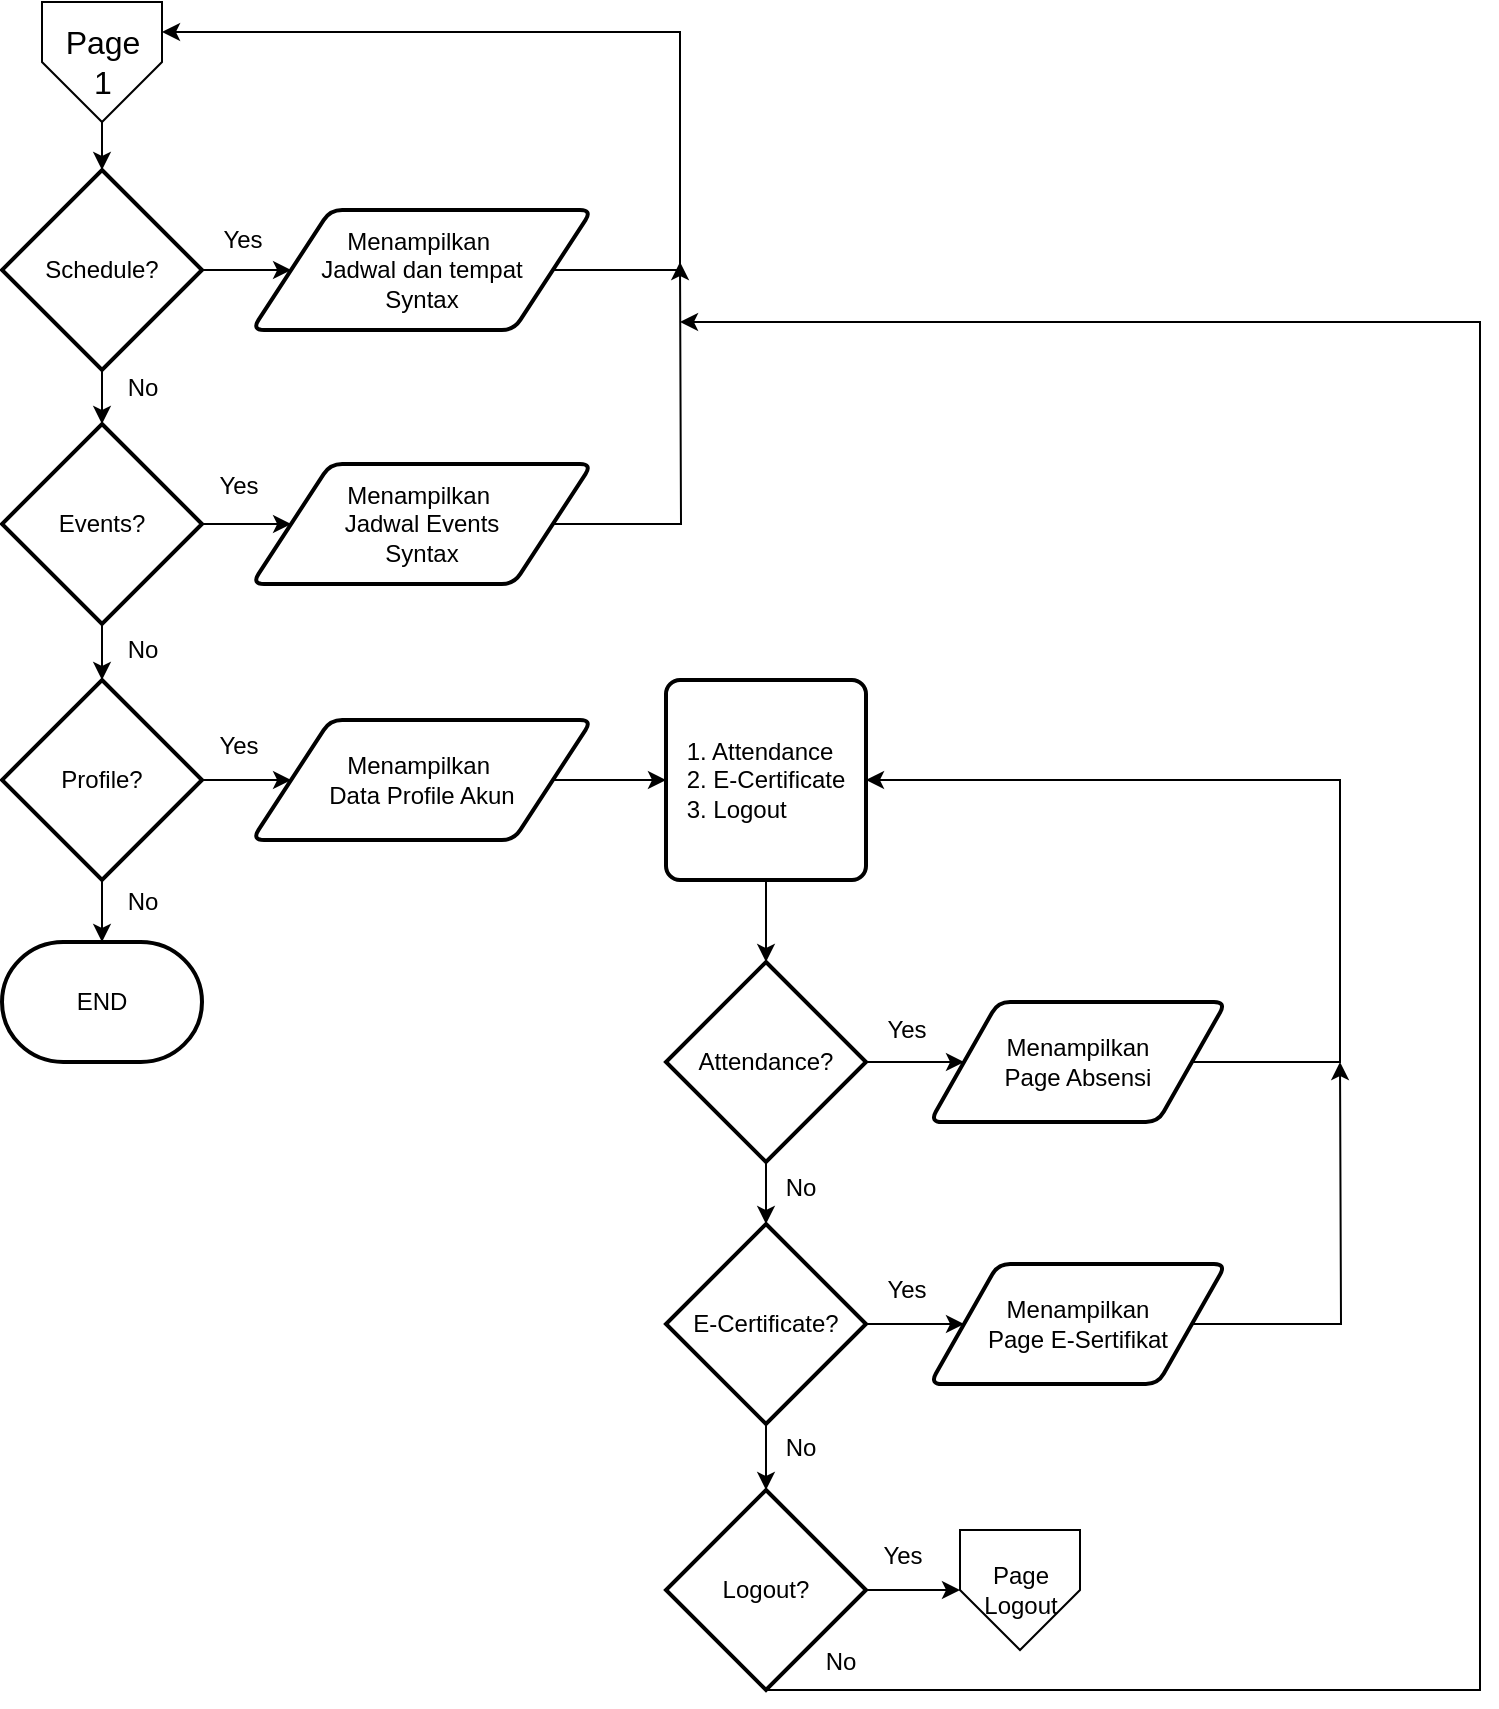 <mxfile version="24.7.6">
  <diagram name="Page-1" id="a8UIe7vdmMAAO8bH5ttX">
    <mxGraphModel dx="1518" dy="719" grid="1" gridSize="10" guides="1" tooltips="1" connect="1" arrows="1" fold="1" page="1" pageScale="1" pageWidth="827" pageHeight="1169" math="0" shadow="0">
      <root>
        <mxCell id="0" />
        <mxCell id="1" parent="0" />
        <mxCell id="h8VWl4SBBmZREgqOAzla-1" value="&lt;font style=&quot;font-size: 16px;&quot;&gt;Page&lt;/font&gt;&lt;div&gt;&lt;font style=&quot;font-size: 16px;&quot;&gt;1&lt;/font&gt;&lt;/div&gt;" style="verticalLabelPosition=middle;verticalAlign=middle;html=1;shape=offPageConnector;rounded=0;size=0.5;labelPosition=center;align=center;" parent="1" vertex="1">
          <mxGeometry x="72" y="151" width="60" height="60" as="geometry" />
        </mxCell>
        <mxCell id="h8VWl4SBBmZREgqOAzla-12" style="edgeStyle=orthogonalEdgeStyle;rounded=0;orthogonalLoop=1;jettySize=auto;html=1;exitX=1;exitY=0.5;exitDx=0;exitDy=0;exitPerimeter=0;entryX=0;entryY=0.5;entryDx=0;entryDy=0;" parent="1" source="h8VWl4SBBmZREgqOAzla-2" target="h8VWl4SBBmZREgqOAzla-10" edge="1">
          <mxGeometry relative="1" as="geometry" />
        </mxCell>
        <mxCell id="h8VWl4SBBmZREgqOAzla-2" value="Schedule?" style="strokeWidth=2;html=1;shape=mxgraph.flowchart.decision;whiteSpace=wrap;" parent="1" vertex="1">
          <mxGeometry x="52" y="235" width="100" height="100" as="geometry" />
        </mxCell>
        <mxCell id="h8VWl4SBBmZREgqOAzla-3" style="edgeStyle=orthogonalEdgeStyle;rounded=0;orthogonalLoop=1;jettySize=auto;html=1;exitX=0.5;exitY=1;exitDx=0;exitDy=0;entryX=0.5;entryY=0;entryDx=0;entryDy=0;entryPerimeter=0;" parent="1" source="h8VWl4SBBmZREgqOAzla-1" target="h8VWl4SBBmZREgqOAzla-2" edge="1">
          <mxGeometry relative="1" as="geometry" />
        </mxCell>
        <mxCell id="h8VWl4SBBmZREgqOAzla-14" style="edgeStyle=orthogonalEdgeStyle;rounded=0;orthogonalLoop=1;jettySize=auto;html=1;exitX=1;exitY=0.5;exitDx=0;exitDy=0;exitPerimeter=0;entryX=0;entryY=0.5;entryDx=0;entryDy=0;" parent="1" source="h8VWl4SBBmZREgqOAzla-4" target="h8VWl4SBBmZREgqOAzla-13" edge="1">
          <mxGeometry relative="1" as="geometry" />
        </mxCell>
        <mxCell id="h8VWl4SBBmZREgqOAzla-4" value="Events?" style="strokeWidth=2;html=1;shape=mxgraph.flowchart.decision;whiteSpace=wrap;" parent="1" vertex="1">
          <mxGeometry x="52" y="362" width="100" height="100" as="geometry" />
        </mxCell>
        <mxCell id="h8VWl4SBBmZREgqOAzla-5" style="edgeStyle=orthogonalEdgeStyle;rounded=0;orthogonalLoop=1;jettySize=auto;html=1;exitX=0.5;exitY=1;exitDx=0;exitDy=0;exitPerimeter=0;entryX=0.5;entryY=0;entryDx=0;entryDy=0;entryPerimeter=0;" parent="1" source="h8VWl4SBBmZREgqOAzla-2" target="h8VWl4SBBmZREgqOAzla-4" edge="1">
          <mxGeometry relative="1" as="geometry" />
        </mxCell>
        <mxCell id="h8VWl4SBBmZREgqOAzla-17" value="" style="edgeStyle=orthogonalEdgeStyle;rounded=0;orthogonalLoop=1;jettySize=auto;html=1;" parent="1" source="h8VWl4SBBmZREgqOAzla-6" target="h8VWl4SBBmZREgqOAzla-16" edge="1">
          <mxGeometry relative="1" as="geometry" />
        </mxCell>
        <mxCell id="h8VWl4SBBmZREgqOAzla-23" value="" style="edgeStyle=orthogonalEdgeStyle;rounded=0;orthogonalLoop=1;jettySize=auto;html=1;" parent="1" source="h8VWl4SBBmZREgqOAzla-6" target="h8VWl4SBBmZREgqOAzla-22" edge="1">
          <mxGeometry relative="1" as="geometry" />
        </mxCell>
        <mxCell id="h8VWl4SBBmZREgqOAzla-6" value="Profile?" style="strokeWidth=2;html=1;shape=mxgraph.flowchart.decision;whiteSpace=wrap;" parent="1" vertex="1">
          <mxGeometry x="52" y="490" width="100" height="100" as="geometry" />
        </mxCell>
        <mxCell id="h8VWl4SBBmZREgqOAzla-7" style="edgeStyle=orthogonalEdgeStyle;rounded=0;orthogonalLoop=1;jettySize=auto;html=1;exitX=0.5;exitY=1;exitDx=0;exitDy=0;exitPerimeter=0;entryX=0.5;entryY=0;entryDx=0;entryDy=0;entryPerimeter=0;" parent="1" source="h8VWl4SBBmZREgqOAzla-4" target="h8VWl4SBBmZREgqOAzla-6" edge="1">
          <mxGeometry relative="1" as="geometry" />
        </mxCell>
        <mxCell id="h8VWl4SBBmZREgqOAzla-8" value="No" style="text;html=1;align=center;verticalAlign=middle;resizable=0;points=[];autosize=1;strokeColor=none;fillColor=none;" parent="1" vertex="1">
          <mxGeometry x="102" y="329" width="40" height="30" as="geometry" />
        </mxCell>
        <mxCell id="h8VWl4SBBmZREgqOAzla-9" value="No" style="text;html=1;align=center;verticalAlign=middle;resizable=0;points=[];autosize=1;strokeColor=none;fillColor=none;" parent="1" vertex="1">
          <mxGeometry x="102" y="460" width="40" height="30" as="geometry" />
        </mxCell>
        <mxCell id="h8VWl4SBBmZREgqOAzla-25" style="edgeStyle=orthogonalEdgeStyle;rounded=0;orthogonalLoop=1;jettySize=auto;html=1;exitX=1;exitY=0.5;exitDx=0;exitDy=0;entryX=1;entryY=0.25;entryDx=0;entryDy=0;" parent="1" source="h8VWl4SBBmZREgqOAzla-10" target="h8VWl4SBBmZREgqOAzla-1" edge="1">
          <mxGeometry relative="1" as="geometry">
            <mxPoint x="391" y="171" as="targetPoint" />
            <Array as="points">
              <mxPoint x="391" y="285" />
              <mxPoint x="391" y="166" />
            </Array>
          </mxGeometry>
        </mxCell>
        <mxCell id="h8VWl4SBBmZREgqOAzla-10" value="Menampilkan&amp;nbsp;&lt;div&gt;Jadwal dan tempat&lt;div&gt;Syntax&lt;/div&gt;&lt;/div&gt;" style="shape=parallelogram;html=1;strokeWidth=2;perimeter=parallelogramPerimeter;whiteSpace=wrap;rounded=1;arcSize=12;size=0.23;" parent="1" vertex="1">
          <mxGeometry x="177" y="255" width="170" height="60" as="geometry" />
        </mxCell>
        <mxCell id="h8VWl4SBBmZREgqOAzla-24" style="edgeStyle=orthogonalEdgeStyle;rounded=0;orthogonalLoop=1;jettySize=auto;html=1;exitX=1;exitY=0.5;exitDx=0;exitDy=0;" parent="1" source="h8VWl4SBBmZREgqOAzla-13" edge="1">
          <mxGeometry relative="1" as="geometry">
            <mxPoint x="391" y="281" as="targetPoint" />
          </mxGeometry>
        </mxCell>
        <mxCell id="h8VWl4SBBmZREgqOAzla-13" value="Menampilkan&amp;nbsp;&lt;div&gt;Jadwal Events&lt;div&gt;Syntax&lt;/div&gt;&lt;/div&gt;" style="shape=parallelogram;html=1;strokeWidth=2;perimeter=parallelogramPerimeter;whiteSpace=wrap;rounded=1;arcSize=12;size=0.23;" parent="1" vertex="1">
          <mxGeometry x="177" y="382" width="170" height="60" as="geometry" />
        </mxCell>
        <mxCell id="h8VWl4SBBmZREgqOAzla-27" value="" style="edgeStyle=orthogonalEdgeStyle;rounded=0;orthogonalLoop=1;jettySize=auto;html=1;" parent="1" source="h8VWl4SBBmZREgqOAzla-16" target="h8VWl4SBBmZREgqOAzla-26" edge="1">
          <mxGeometry relative="1" as="geometry" />
        </mxCell>
        <mxCell id="h8VWl4SBBmZREgqOAzla-16" value="Menampilkan&amp;nbsp;&lt;div&gt;Data Profile Akun&lt;/div&gt;" style="shape=parallelogram;html=1;strokeWidth=2;perimeter=parallelogramPerimeter;whiteSpace=wrap;rounded=1;arcSize=12;size=0.23;" parent="1" vertex="1">
          <mxGeometry x="177" y="510" width="170" height="60" as="geometry" />
        </mxCell>
        <mxCell id="h8VWl4SBBmZREgqOAzla-22" value="END" style="strokeWidth=2;html=1;shape=mxgraph.flowchart.terminator;whiteSpace=wrap;" parent="1" vertex="1">
          <mxGeometry x="52" y="621" width="100" height="60" as="geometry" />
        </mxCell>
        <mxCell id="h8VWl4SBBmZREgqOAzla-38" value="" style="edgeStyle=orthogonalEdgeStyle;rounded=0;orthogonalLoop=1;jettySize=auto;html=1;" parent="1" source="h8VWl4SBBmZREgqOAzla-26" target="h8VWl4SBBmZREgqOAzla-28" edge="1">
          <mxGeometry relative="1" as="geometry" />
        </mxCell>
        <mxCell id="h8VWl4SBBmZREgqOAzla-26" value="&lt;div style=&quot;text-align: justify;&quot;&gt;&lt;span style=&quot;background-color: initial;&quot;&gt;1. Attendance&lt;/span&gt;&lt;/div&gt;&lt;div style=&quot;text-align: justify;&quot;&gt;2. E-Certificate&lt;/div&gt;&lt;div style=&quot;text-align: justify;&quot;&gt;3. Logout&lt;/div&gt;" style="rounded=1;whiteSpace=wrap;html=1;absoluteArcSize=1;arcSize=14;strokeWidth=2;" parent="1" vertex="1">
          <mxGeometry x="384" y="490" width="100" height="100" as="geometry" />
        </mxCell>
        <mxCell id="h8VWl4SBBmZREgqOAzla-31" value="" style="edgeStyle=orthogonalEdgeStyle;rounded=0;orthogonalLoop=1;jettySize=auto;html=1;" parent="1" source="h8VWl4SBBmZREgqOAzla-28" target="h8VWl4SBBmZREgqOAzla-30" edge="1">
          <mxGeometry relative="1" as="geometry" />
        </mxCell>
        <mxCell id="h8VWl4SBBmZREgqOAzla-34" value="" style="edgeStyle=orthogonalEdgeStyle;rounded=0;orthogonalLoop=1;jettySize=auto;html=1;" parent="1" source="h8VWl4SBBmZREgqOAzla-28" target="h8VWl4SBBmZREgqOAzla-33" edge="1">
          <mxGeometry relative="1" as="geometry" />
        </mxCell>
        <mxCell id="h8VWl4SBBmZREgqOAzla-28" value="Attendance?" style="strokeWidth=2;html=1;shape=mxgraph.flowchart.decision;whiteSpace=wrap;" parent="1" vertex="1">
          <mxGeometry x="384" y="631" width="100" height="100" as="geometry" />
        </mxCell>
        <mxCell id="h8VWl4SBBmZREgqOAzla-45" style="edgeStyle=orthogonalEdgeStyle;rounded=0;orthogonalLoop=1;jettySize=auto;html=1;exitX=1;exitY=0.5;exitDx=0;exitDy=0;entryX=1;entryY=0.5;entryDx=0;entryDy=0;" parent="1" source="h8VWl4SBBmZREgqOAzla-30" target="h8VWl4SBBmZREgqOAzla-26" edge="1">
          <mxGeometry relative="1" as="geometry">
            <mxPoint x="721" y="541" as="targetPoint" />
            <Array as="points">
              <mxPoint x="721" y="681" />
              <mxPoint x="721" y="540" />
            </Array>
          </mxGeometry>
        </mxCell>
        <mxCell id="h8VWl4SBBmZREgqOAzla-30" value="Menampilkan&lt;div&gt;Page Absensi&lt;/div&gt;" style="shape=parallelogram;html=1;strokeWidth=2;perimeter=parallelogramPerimeter;whiteSpace=wrap;rounded=1;arcSize=12;size=0.23;" parent="1" vertex="1">
          <mxGeometry x="516" y="651" width="148" height="60" as="geometry" />
        </mxCell>
        <mxCell id="h8VWl4SBBmZREgqOAzla-32" value="Yes" style="text;html=1;align=center;verticalAlign=middle;resizable=0;points=[];autosize=1;strokeColor=none;fillColor=none;" parent="1" vertex="1">
          <mxGeometry x="484" y="650" width="40" height="30" as="geometry" />
        </mxCell>
        <mxCell id="h8VWl4SBBmZREgqOAzla-36" value="" style="edgeStyle=orthogonalEdgeStyle;rounded=0;orthogonalLoop=1;jettySize=auto;html=1;" parent="1" source="h8VWl4SBBmZREgqOAzla-33" target="h8VWl4SBBmZREgqOAzla-35" edge="1">
          <mxGeometry relative="1" as="geometry" />
        </mxCell>
        <mxCell id="h8VWl4SBBmZREgqOAzla-40" value="" style="edgeStyle=orthogonalEdgeStyle;rounded=0;orthogonalLoop=1;jettySize=auto;html=1;" parent="1" source="h8VWl4SBBmZREgqOAzla-33" target="h8VWl4SBBmZREgqOAzla-39" edge="1">
          <mxGeometry relative="1" as="geometry" />
        </mxCell>
        <mxCell id="h8VWl4SBBmZREgqOAzla-33" value="E-Certificate?" style="strokeWidth=2;html=1;shape=mxgraph.flowchart.decision;whiteSpace=wrap;" parent="1" vertex="1">
          <mxGeometry x="384" y="762" width="100" height="100" as="geometry" />
        </mxCell>
        <mxCell id="h8VWl4SBBmZREgqOAzla-44" style="edgeStyle=orthogonalEdgeStyle;rounded=0;orthogonalLoop=1;jettySize=auto;html=1;exitX=1;exitY=0.5;exitDx=0;exitDy=0;" parent="1" source="h8VWl4SBBmZREgqOAzla-35" edge="1">
          <mxGeometry relative="1" as="geometry">
            <mxPoint x="721" y="681" as="targetPoint" />
          </mxGeometry>
        </mxCell>
        <mxCell id="h8VWl4SBBmZREgqOAzla-35" value="Menampilkan&lt;div&gt;Page E-Sertifikat&lt;/div&gt;" style="shape=parallelogram;html=1;strokeWidth=2;perimeter=parallelogramPerimeter;whiteSpace=wrap;rounded=1;arcSize=12;size=0.23;" parent="1" vertex="1">
          <mxGeometry x="516" y="782" width="148" height="60" as="geometry" />
        </mxCell>
        <mxCell id="h8VWl4SBBmZREgqOAzla-37" value="Yes" style="text;html=1;align=center;verticalAlign=middle;resizable=0;points=[];autosize=1;strokeColor=none;fillColor=none;" parent="1" vertex="1">
          <mxGeometry x="484" y="780" width="40" height="30" as="geometry" />
        </mxCell>
        <mxCell id="h8VWl4SBBmZREgqOAzla-42" style="edgeStyle=elbowEdgeStyle;rounded=0;orthogonalLoop=1;jettySize=auto;html=1;exitX=0.5;exitY=1;exitDx=0;exitDy=0;exitPerimeter=0;" parent="1" source="h8VWl4SBBmZREgqOAzla-39" edge="1">
          <mxGeometry relative="1" as="geometry">
            <mxPoint x="391" y="311" as="targetPoint" />
            <Array as="points">
              <mxPoint x="791" y="301" />
              <mxPoint x="791" y="311" />
              <mxPoint x="791" y="641" />
            </Array>
          </mxGeometry>
        </mxCell>
        <mxCell id="rnC_e2ocY_XepABSWmFq-2" value="" style="edgeStyle=orthogonalEdgeStyle;rounded=0;orthogonalLoop=1;jettySize=auto;html=1;" edge="1" parent="1" source="h8VWl4SBBmZREgqOAzla-39" target="rnC_e2ocY_XepABSWmFq-1">
          <mxGeometry relative="1" as="geometry" />
        </mxCell>
        <mxCell id="h8VWl4SBBmZREgqOAzla-39" value="Logout?" style="strokeWidth=2;html=1;shape=mxgraph.flowchart.decision;whiteSpace=wrap;" parent="1" vertex="1">
          <mxGeometry x="384" y="895" width="100" height="100" as="geometry" />
        </mxCell>
        <mxCell id="h8VWl4SBBmZREgqOAzla-43" value="No" style="text;html=1;align=center;verticalAlign=middle;resizable=0;points=[];autosize=1;strokeColor=none;fillColor=none;" parent="1" vertex="1">
          <mxGeometry x="451" y="966" width="40" height="30" as="geometry" />
        </mxCell>
        <mxCell id="h8VWl4SBBmZREgqOAzla-46" value="No" style="text;html=1;align=center;verticalAlign=middle;resizable=0;points=[];autosize=1;strokeColor=none;fillColor=none;" parent="1" vertex="1">
          <mxGeometry x="431" y="729" width="40" height="30" as="geometry" />
        </mxCell>
        <mxCell id="h8VWl4SBBmZREgqOAzla-47" value="No" style="text;html=1;align=center;verticalAlign=middle;resizable=0;points=[];autosize=1;strokeColor=none;fillColor=none;" parent="1" vertex="1">
          <mxGeometry x="431" y="859" width="40" height="30" as="geometry" />
        </mxCell>
        <mxCell id="rnC_e2ocY_XepABSWmFq-1" value="&lt;font style=&quot;font-size: 12px;&quot;&gt;Page&lt;/font&gt;&lt;div style=&quot;&quot;&gt;&lt;font style=&quot;font-size: 12px;&quot;&gt;Logout&lt;/font&gt;&lt;/div&gt;" style="verticalLabelPosition=middle;verticalAlign=middle;html=1;shape=offPageConnector;rounded=0;size=0.5;labelPosition=center;align=center;" vertex="1" parent="1">
          <mxGeometry x="531" y="915" width="60" height="60" as="geometry" />
        </mxCell>
        <mxCell id="rnC_e2ocY_XepABSWmFq-3" value="Yes" style="text;html=1;align=center;verticalAlign=middle;resizable=0;points=[];autosize=1;strokeColor=none;fillColor=none;" vertex="1" parent="1">
          <mxGeometry x="482" y="913" width="40" height="30" as="geometry" />
        </mxCell>
        <mxCell id="f_e29UFA-rb713f39FcC-1" value="Yes" style="text;html=1;align=center;verticalAlign=middle;resizable=0;points=[];autosize=1;strokeColor=none;fillColor=none;" vertex="1" parent="1">
          <mxGeometry x="150" y="508" width="40" height="30" as="geometry" />
        </mxCell>
        <mxCell id="f_e29UFA-rb713f39FcC-2" value="No" style="text;html=1;align=center;verticalAlign=middle;resizable=0;points=[];autosize=1;strokeColor=none;fillColor=none;" vertex="1" parent="1">
          <mxGeometry x="102" y="586" width="40" height="30" as="geometry" />
        </mxCell>
        <mxCell id="f_e29UFA-rb713f39FcC-3" value="Yes" style="text;html=1;align=center;verticalAlign=middle;resizable=0;points=[];autosize=1;strokeColor=none;fillColor=none;" vertex="1" parent="1">
          <mxGeometry x="152" y="255" width="40" height="30" as="geometry" />
        </mxCell>
        <mxCell id="f_e29UFA-rb713f39FcC-4" value="Yes" style="text;html=1;align=center;verticalAlign=middle;resizable=0;points=[];autosize=1;strokeColor=none;fillColor=none;" vertex="1" parent="1">
          <mxGeometry x="150" y="378" width="40" height="30" as="geometry" />
        </mxCell>
      </root>
    </mxGraphModel>
  </diagram>
</mxfile>
